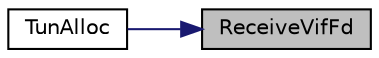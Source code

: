 digraph "ReceiveVifFd"
{
 // LATEX_PDF_SIZE
  edge [fontname="Helvetica",fontsize="10",labelfontname="Helvetica",labelfontsize="10"];
  node [fontname="Helvetica",fontsize="10",shape=record];
  rankdir="RL";
  Node1 [label="ReceiveVifFd",height=0.2,width=0.4,color="black", fillcolor="grey75", style="filled", fontcolor="black",tooltip="Reads vif FD from \"fd\", writes interface name to vif_name, and returns vif FD."];
  Node1 -> Node2 [dir="back",color="midnightblue",fontsize="10",style="solid",fontname="Helvetica"];
  Node2 [label="TunAlloc",height=0.2,width=0.4,color="black", fillcolor="white", style="filled",URL="$planetlab-tap-creator_8cc.html#a0a931600f9ea85f6e43637c1a1d3eb20",tooltip="Creates a TUN/TAP device on a PlanetLab virtual machine (sliver)."];
}
